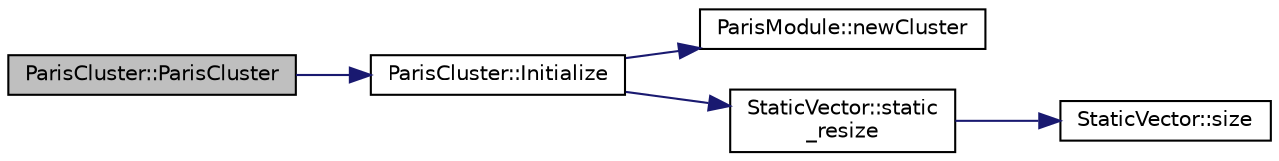 digraph "ParisCluster::ParisCluster"
{
 // LATEX_PDF_SIZE
  edge [fontname="Helvetica",fontsize="10",labelfontname="Helvetica",labelfontsize="10"];
  node [fontname="Helvetica",fontsize="10",shape=record];
  rankdir="LR";
  Node1 [label="ParisCluster::ParisCluster",height=0.2,width=0.4,color="black", fillcolor="grey75", style="filled", fontcolor="black",tooltip=" "];
  Node1 -> Node2 [color="midnightblue",fontsize="10",style="solid",fontname="Helvetica"];
  Node2 [label="ParisCluster::Initialize",height=0.2,width=0.4,color="black", fillcolor="white", style="filled",URL="$class_paris_cluster.html#ac4c51b25cb87e251ca3a71108f4be3fc",tooltip=" "];
  Node2 -> Node3 [color="midnightblue",fontsize="10",style="solid",fontname="Helvetica"];
  Node3 [label="ParisModule::newCluster",height=0.2,width=0.4,color="black", fillcolor="white", style="filled",URL="$class_paris_module.html#a1c1e8ac667354498aa9c82c9854ca557",tooltip=" "];
  Node2 -> Node4 [color="midnightblue",fontsize="10",style="solid",fontname="Helvetica"];
  Node4 [label="StaticVector::static\l_resize",height=0.2,width=0.4,color="black", fillcolor="white", style="filled",URL="$class_static_vector.html#ac95270bfba3cd2cd70cc32a91d545381",tooltip=" "];
  Node4 -> Node5 [color="midnightblue",fontsize="10",style="solid",fontname="Helvetica"];
  Node5 [label="StaticVector::size",height=0.2,width=0.4,color="black", fillcolor="white", style="filled",URL="$class_static_vector.html#af9420302bfdf7b76855fce475105226a",tooltip=" "];
}
